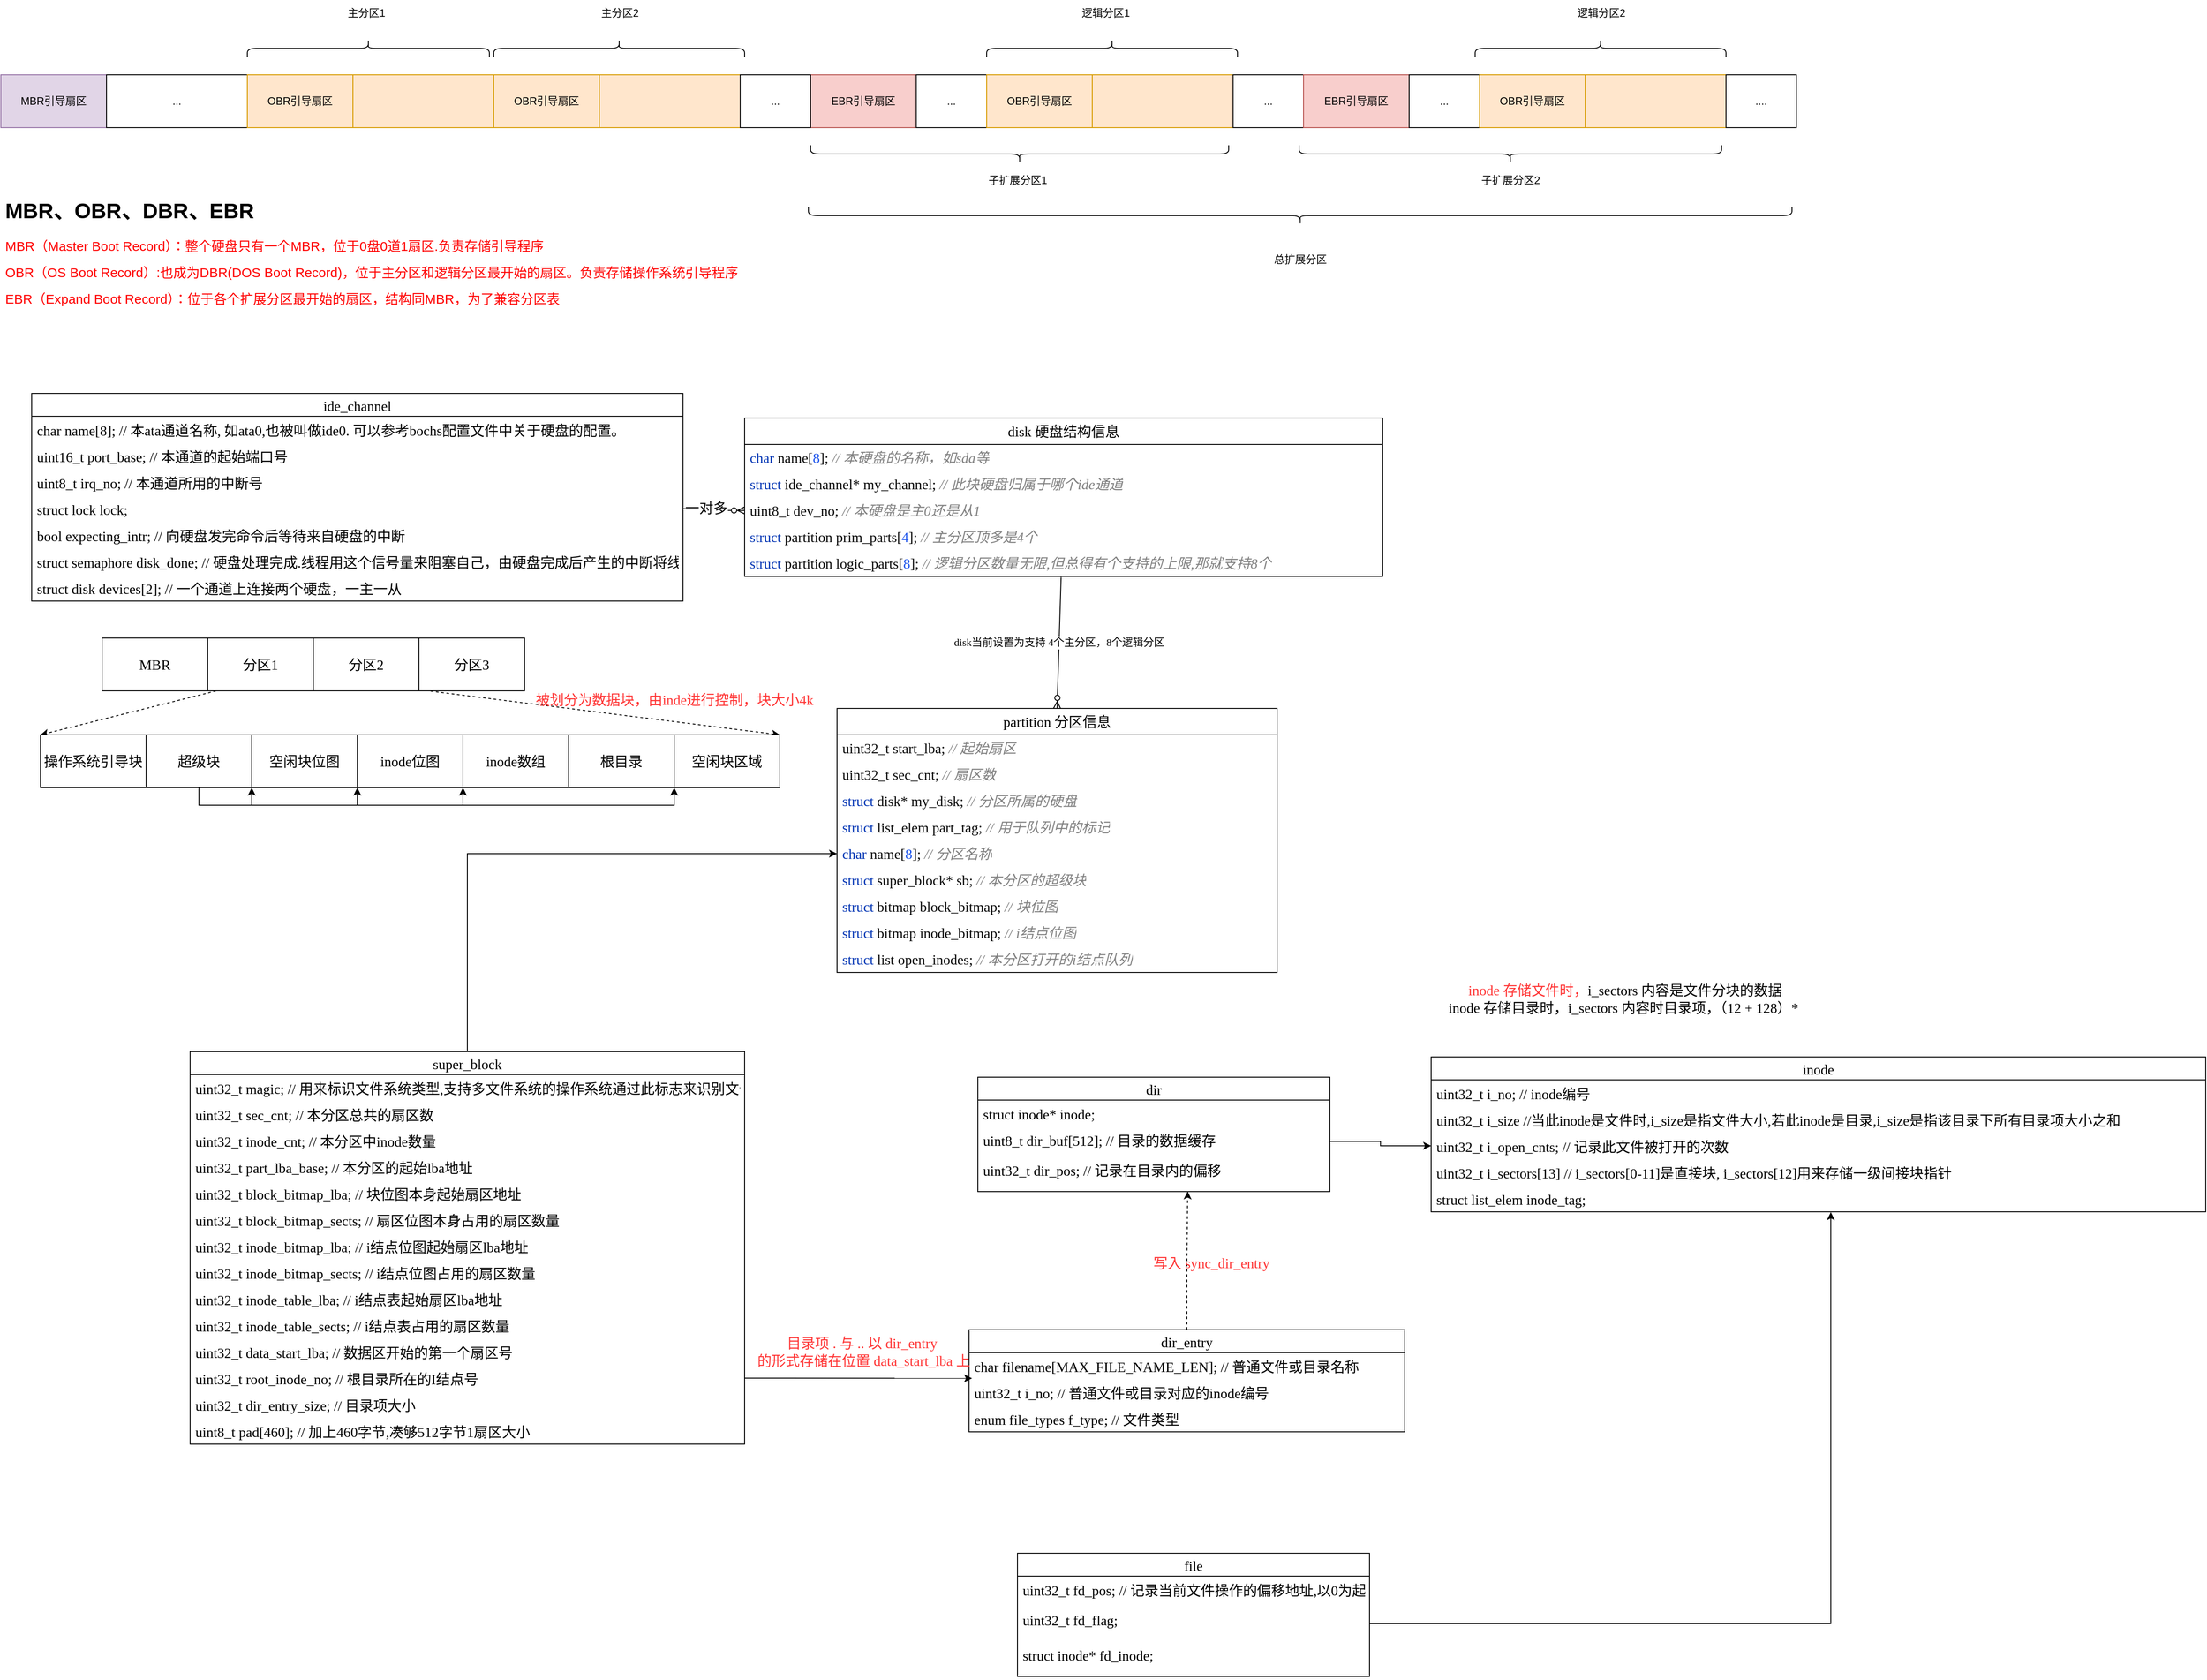 <mxfile version="20.5.3" type="embed"><diagram id="e2RzUfAxLEOmbp0WTTl0" name="Page-1"><mxGraphModel dx="1550" dy="867" grid="1" gridSize="10" guides="1" tooltips="1" connect="1" arrows="1" fold="1" page="1" pageScale="1" pageWidth="850" pageHeight="1100" math="0" shadow="0"><root><mxCell id="0"/><mxCell id="1" parent="0"/><mxCell id="3" value="MBR引导扇区" style="rounded=0;whiteSpace=wrap;html=1;fillColor=#e1d5e7;strokeColor=#9673a6;" parent="1" vertex="1"><mxGeometry x="5" y="280" width="120" height="60" as="geometry"/></mxCell><mxCell id="4" value="..." style="rounded=0;whiteSpace=wrap;html=1;" parent="1" vertex="1"><mxGeometry x="125" y="280" width="160" height="60" as="geometry"/></mxCell><mxCell id="5" value="OBR引导扇区" style="rounded=0;whiteSpace=wrap;html=1;fillColor=#ffe6cc;strokeColor=#d79b00;" parent="1" vertex="1"><mxGeometry x="285" y="280" width="120" height="60" as="geometry"/></mxCell><mxCell id="6" value="" style="rounded=0;whiteSpace=wrap;html=1;fillColor=#ffe6cc;strokeColor=#d79b00;" parent="1" vertex="1"><mxGeometry x="405" y="280" width="160" height="60" as="geometry"/></mxCell><mxCell id="7" value="OBR引导扇区" style="rounded=0;whiteSpace=wrap;html=1;fillColor=#ffe6cc;strokeColor=#d79b00;" parent="1" vertex="1"><mxGeometry x="565" y="280" width="120" height="60" as="geometry"/></mxCell><mxCell id="8" value="" style="rounded=0;whiteSpace=wrap;html=1;fillColor=#ffe6cc;strokeColor=#d79b00;" parent="1" vertex="1"><mxGeometry x="685" y="280" width="160" height="60" as="geometry"/></mxCell><mxCell id="10" value="EBR引导扇区" style="rounded=0;whiteSpace=wrap;html=1;fillColor=#f8cecc;strokeColor=#b85450;" parent="1" vertex="1"><mxGeometry x="925" y="280" width="120" height="60" as="geometry"/></mxCell><mxCell id="12" value="..." style="rounded=0;whiteSpace=wrap;html=1;" parent="1" vertex="1"><mxGeometry x="1045" y="280" width="80" height="60" as="geometry"/></mxCell><mxCell id="14" value="OBR引导扇区" style="rounded=0;whiteSpace=wrap;html=1;fillColor=#ffe6cc;strokeColor=#d79b00;" parent="1" vertex="1"><mxGeometry x="1125" y="280" width="120" height="60" as="geometry"/></mxCell><mxCell id="15" value="" style="rounded=0;whiteSpace=wrap;html=1;fillColor=#ffe6cc;strokeColor=#d79b00;" parent="1" vertex="1"><mxGeometry x="1245" y="280" width="160" height="60" as="geometry"/></mxCell><mxCell id="16" value="..." style="rounded=0;whiteSpace=wrap;html=1;" parent="1" vertex="1"><mxGeometry x="1405" y="280" width="80" height="60" as="geometry"/></mxCell><mxCell id="17" value="EBR引导扇区" style="rounded=0;whiteSpace=wrap;html=1;fillColor=#f8cecc;strokeColor=#b85450;" parent="1" vertex="1"><mxGeometry x="1485" y="280" width="120" height="60" as="geometry"/></mxCell><mxCell id="18" value="..." style="rounded=0;whiteSpace=wrap;html=1;" parent="1" vertex="1"><mxGeometry x="1605" y="280" width="80" height="60" as="geometry"/></mxCell><mxCell id="19" value="OBR引导扇区" style="rounded=0;whiteSpace=wrap;html=1;fillColor=#ffe6cc;strokeColor=#d79b00;" parent="1" vertex="1"><mxGeometry x="1685" y="280" width="120" height="60" as="geometry"/></mxCell><mxCell id="20" value="" style="rounded=0;whiteSpace=wrap;html=1;fillColor=#ffe6cc;strokeColor=#d79b00;" parent="1" vertex="1"><mxGeometry x="1805" y="280" width="160" height="60" as="geometry"/></mxCell><mxCell id="21" value="...." style="rounded=0;whiteSpace=wrap;html=1;" parent="1" vertex="1"><mxGeometry x="1965" y="280" width="80" height="60" as="geometry"/></mxCell><mxCell id="23" value="" style="shape=curlyBracket;whiteSpace=wrap;html=1;rounded=1;flipH=1;labelPosition=right;verticalLabelPosition=middle;align=left;verticalAlign=middle;direction=south;" parent="1" vertex="1"><mxGeometry x="285" y="240" width="275" height="20" as="geometry"/></mxCell><mxCell id="24" value="" style="shape=curlyBracket;whiteSpace=wrap;html=1;rounded=1;flipH=1;labelPosition=right;verticalLabelPosition=middle;align=left;verticalAlign=middle;direction=south;" parent="1" vertex="1"><mxGeometry x="565" y="240" width="285" height="20" as="geometry"/></mxCell><mxCell id="25" value="主分区1" style="text;html=1;align=center;verticalAlign=middle;resizable=0;points=[];autosize=1;strokeColor=none;fillColor=none;" parent="1" vertex="1"><mxGeometry x="385" y="195" width="70" height="30" as="geometry"/></mxCell><mxCell id="26" value="主分区2" style="text;html=1;align=center;verticalAlign=middle;resizable=0;points=[];autosize=1;strokeColor=none;fillColor=none;" parent="1" vertex="1"><mxGeometry x="672.5" y="195" width="70" height="30" as="geometry"/></mxCell><mxCell id="27" value="..." style="rounded=0;whiteSpace=wrap;html=1;" parent="1" vertex="1"><mxGeometry x="845" y="280" width="80" height="60" as="geometry"/></mxCell><mxCell id="28" value="" style="shape=curlyBracket;whiteSpace=wrap;html=1;rounded=1;labelPosition=left;verticalLabelPosition=middle;align=right;verticalAlign=middle;direction=north;" parent="1" vertex="1"><mxGeometry x="925" y="360" width="475" height="20" as="geometry"/></mxCell><mxCell id="29" value="" style="shape=curlyBracket;whiteSpace=wrap;html=1;rounded=1;labelPosition=left;verticalLabelPosition=middle;align=right;verticalAlign=middle;direction=north;" parent="1" vertex="1"><mxGeometry x="1480" y="360" width="480" height="20" as="geometry"/></mxCell><mxCell id="30" value="子扩展分区1" style="text;html=1;align=center;verticalAlign=middle;resizable=0;points=[];autosize=1;strokeColor=none;fillColor=none;" parent="1" vertex="1"><mxGeometry x="1115" y="385" width="90" height="30" as="geometry"/></mxCell><mxCell id="31" value="子扩展分区2" style="text;html=1;align=center;verticalAlign=middle;resizable=0;points=[];autosize=1;strokeColor=none;fillColor=none;" parent="1" vertex="1"><mxGeometry x="1675" y="385" width="90" height="30" as="geometry"/></mxCell><mxCell id="32" value="" style="shape=curlyBracket;whiteSpace=wrap;html=1;rounded=1;labelPosition=left;verticalLabelPosition=middle;align=right;verticalAlign=middle;direction=north;" parent="1" vertex="1"><mxGeometry x="922.5" y="430" width="1117.5" height="20" as="geometry"/></mxCell><mxCell id="33" value="总扩展分区" style="text;html=1;align=center;verticalAlign=middle;resizable=0;points=[];autosize=1;strokeColor=none;fillColor=none;" parent="1" vertex="1"><mxGeometry x="1441.25" y="475" width="80" height="30" as="geometry"/></mxCell><mxCell id="34" value="" style="shape=curlyBracket;whiteSpace=wrap;html=1;rounded=1;flipH=1;labelPosition=right;verticalLabelPosition=middle;align=left;verticalAlign=middle;direction=south;" parent="1" vertex="1"><mxGeometry x="1125" y="240" width="285" height="20" as="geometry"/></mxCell><mxCell id="35" value="" style="shape=curlyBracket;whiteSpace=wrap;html=1;rounded=1;flipH=1;labelPosition=right;verticalLabelPosition=middle;align=left;verticalAlign=middle;direction=south;" parent="1" vertex="1"><mxGeometry x="1680" y="240" width="285" height="20" as="geometry"/></mxCell><mxCell id="36" value="逻辑分区1" style="text;html=1;align=center;verticalAlign=middle;resizable=0;points=[];autosize=1;strokeColor=none;fillColor=none;" parent="1" vertex="1"><mxGeometry x="1220" y="195" width="80" height="30" as="geometry"/></mxCell><mxCell id="37" value="逻辑分区2" style="text;html=1;align=center;verticalAlign=middle;resizable=0;points=[];autosize=1;strokeColor=none;fillColor=none;" parent="1" vertex="1"><mxGeometry x="1782.5" y="195" width="80" height="30" as="geometry"/></mxCell><mxCell id="38" value="&lt;h1&gt;MBR、OBR、DBR、EBR&lt;/h1&gt;&lt;p&gt;&lt;span style=&quot;font-size: 15px;&quot;&gt;&lt;font color=&quot;#ff0000&quot;&gt;MBR（Master Boot Record）：整个硬盘只有一个MBR，位于0盘0道1扇区.负责存储引导程序&lt;/font&gt;&lt;/span&gt;&lt;/p&gt;&lt;p&gt;&lt;span style=&quot;font-size: 15px;&quot;&gt;&lt;font color=&quot;#ff0000&quot;&gt;OBR（OS Boot Record）:也成为DBR(DOS Boot Record)，位于主分区和逻辑分区最开始的扇区。负责存储操作系统引导程序&lt;/font&gt;&lt;/span&gt;&lt;/p&gt;&lt;p&gt;&lt;font color=&quot;#ff0000&quot;&gt;&lt;span style=&quot;font-size: 15px;&quot;&gt;EBR（Expand B&lt;/span&gt;&lt;span style=&quot;font-size: 15px; background-color: initial;&quot;&gt;oot Record）：位于各个扩展分区最开始的扇区，结构同MBR，为了兼容分区表&lt;/span&gt;&lt;/font&gt;&lt;/p&gt;" style="text;html=1;strokeColor=none;fillColor=none;spacing=5;spacingTop=-20;whiteSpace=wrap;overflow=hidden;rounded=0;" parent="1" vertex="1"><mxGeometry x="5" y="415" width="845" height="145" as="geometry"/></mxCell><mxCell id="55" value="partition 分区信息" style="swimlane;fontStyle=0;childLayout=stackLayout;horizontal=1;startSize=30;horizontalStack=0;resizeParent=1;resizeParentMax=0;resizeLast=0;collapsible=1;marginBottom=0;whiteSpace=wrap;html=1;rounded=0;fontSize=16;fontFamily=Comic Sans MS;" parent="1" vertex="1"><mxGeometry x="955" y="1000" width="500" height="300" as="geometry"/></mxCell><mxCell id="56" value="&lt;div style=&quot;background-color: rgb(255, 255, 255); color: rgb(8, 8, 8); font-size: 16px;&quot;&gt;uint32_t start_lba;     &lt;span style=&quot;color: rgb(128, 128, 128); font-style: italic; font-size: 16px;&quot;&gt;// &lt;/span&gt;&lt;span style=&quot;color: rgb(128, 128, 128); font-style: italic; font-size: 16px;&quot;&gt;起始扇区&lt;/span&gt;&lt;/div&gt;" style="text;strokeColor=none;fillColor=none;align=left;verticalAlign=middle;spacingLeft=4;spacingRight=4;overflow=hidden;points=[[0,0.5],[1,0.5]];portConstraint=eastwest;rotatable=0;whiteSpace=wrap;html=1;rounded=0;fontSize=16;fontFamily=Comic Sans MS;" parent="55" vertex="1"><mxGeometry y="30" width="500" height="30" as="geometry"/></mxCell><mxCell id="62" value="&lt;div style=&quot;background-color: rgb(255, 255, 255); color: rgb(8, 8, 8); font-size: 16px;&quot;&gt;uint32_t sec_cnt;       &lt;span style=&quot;color: rgb(128, 128, 128); font-style: italic; font-size: 16px;&quot;&gt;// &lt;/span&gt;&lt;span style=&quot;color: rgb(128, 128, 128); font-style: italic; font-size: 16px;&quot;&gt;扇区数&lt;/span&gt;&lt;/div&gt;" style="text;strokeColor=none;fillColor=none;align=left;verticalAlign=middle;spacingLeft=4;spacingRight=4;overflow=hidden;points=[[0,0.5],[1,0.5]];portConstraint=eastwest;rotatable=0;whiteSpace=wrap;html=1;rounded=0;fontSize=16;fontFamily=Comic Sans MS;" parent="55" vertex="1"><mxGeometry y="60" width="500" height="30" as="geometry"/></mxCell><mxCell id="61" value="&lt;div style=&quot;background-color: rgb(255, 255, 255); color: rgb(8, 8, 8); font-size: 16px;&quot;&gt;&lt;span style=&quot;color: rgb(0, 51, 179); font-size: 16px;&quot;&gt;struct &lt;/span&gt;disk* my_disk;    &lt;span style=&quot;color: rgb(128, 128, 128); font-style: italic; font-size: 16px;&quot;&gt;// &lt;/span&gt;&lt;span style=&quot;color: rgb(128, 128, 128); font-style: italic; font-size: 16px;&quot;&gt;分区所属的硬盘&lt;/span&gt;&lt;/div&gt;" style="text;strokeColor=none;fillColor=none;align=left;verticalAlign=middle;spacingLeft=4;spacingRight=4;overflow=hidden;points=[[0,0.5],[1,0.5]];portConstraint=eastwest;rotatable=0;whiteSpace=wrap;html=1;rounded=0;fontSize=16;fontFamily=Comic Sans MS;" parent="55" vertex="1"><mxGeometry y="90" width="500" height="30" as="geometry"/></mxCell><mxCell id="60" value="&lt;div style=&quot;background-color: rgb(255, 255, 255); color: rgb(8, 8, 8); font-size: 16px;&quot;&gt;&lt;span style=&quot;color: rgb(0, 51, 179); font-size: 16px;&quot;&gt;struct &lt;/span&gt;list_elem part_tag;   &lt;span style=&quot;color: rgb(128, 128, 128); font-style: italic; font-size: 16px;&quot;&gt;// &lt;/span&gt;&lt;span style=&quot;color: rgb(128, 128, 128); font-style: italic; font-size: 16px;&quot;&gt;用于队列中的标记&lt;/span&gt;&lt;/div&gt;" style="text;strokeColor=none;fillColor=none;align=left;verticalAlign=middle;spacingLeft=4;spacingRight=4;overflow=hidden;points=[[0,0.5],[1,0.5]];portConstraint=eastwest;rotatable=0;whiteSpace=wrap;html=1;rounded=0;fontSize=16;fontFamily=Comic Sans MS;" parent="55" vertex="1"><mxGeometry y="120" width="500" height="30" as="geometry"/></mxCell><mxCell id="59" value="&lt;div style=&quot;background-color: rgb(255, 255, 255); color: rgb(8, 8, 8); font-size: 16px;&quot;&gt;&lt;span style=&quot;color: rgb(0, 51, 179); font-size: 16px;&quot;&gt;char &lt;/span&gt;name[&lt;span style=&quot;color: rgb(23, 80, 235); font-size: 16px;&quot;&gt;8&lt;/span&gt;];       &lt;span style=&quot;color: rgb(128, 128, 128); font-style: italic; font-size: 16px;&quot;&gt;// &lt;/span&gt;&lt;span style=&quot;color: rgb(128, 128, 128); font-style: italic; font-size: 16px;&quot;&gt;分区名称&lt;/span&gt;&lt;/div&gt;" style="text;strokeColor=none;fillColor=none;align=left;verticalAlign=middle;spacingLeft=4;spacingRight=4;overflow=hidden;points=[[0,0.5],[1,0.5]];portConstraint=eastwest;rotatable=0;whiteSpace=wrap;html=1;rounded=0;fontSize=16;fontFamily=Comic Sans MS;" parent="55" vertex="1"><mxGeometry y="150" width="500" height="30" as="geometry"/></mxCell><mxCell id="64" value="&lt;div style=&quot;background-color: rgb(255, 255, 255); color: rgb(8, 8, 8); font-size: 16px;&quot;&gt;&lt;span style=&quot;color: rgb(0, 51, 179); font-size: 16px;&quot;&gt;struct &lt;/span&gt;super_block* sb;  &lt;span style=&quot;color: rgb(128, 128, 128); font-style: italic; font-size: 16px;&quot;&gt;// &lt;/span&gt;&lt;span style=&quot;color: rgb(128, 128, 128); font-style: italic; font-size: 16px;&quot;&gt;本分区的超级块&lt;/span&gt;&lt;/div&gt;" style="text;strokeColor=none;fillColor=none;align=left;verticalAlign=middle;spacingLeft=4;spacingRight=4;overflow=hidden;points=[[0,0.5],[1,0.5]];portConstraint=eastwest;rotatable=0;whiteSpace=wrap;html=1;rounded=0;fontSize=16;fontFamily=Comic Sans MS;" parent="55" vertex="1"><mxGeometry y="180" width="500" height="30" as="geometry"/></mxCell><mxCell id="63" value="&lt;div style=&quot;background-color: rgb(255, 255, 255); color: rgb(8, 8, 8); font-size: 16px;&quot;&gt;&lt;span style=&quot;color: rgb(0, 51, 179); font-size: 16px;&quot;&gt;struct &lt;/span&gt;bitmap block_bitmap;  &lt;span style=&quot;color: rgb(128, 128, 128); font-style: italic; font-size: 16px;&quot;&gt;// &lt;/span&gt;&lt;span style=&quot;color: rgb(128, 128, 128); font-style: italic; font-size: 16px;&quot;&gt;块位图&lt;/span&gt;&lt;/div&gt;" style="text;strokeColor=none;fillColor=none;align=left;verticalAlign=middle;spacingLeft=4;spacingRight=4;overflow=hidden;points=[[0,0.5],[1,0.5]];portConstraint=eastwest;rotatable=0;whiteSpace=wrap;html=1;rounded=0;fontSize=16;fontFamily=Comic Sans MS;" parent="55" vertex="1"><mxGeometry y="210" width="500" height="30" as="geometry"/></mxCell><mxCell id="67" value="&lt;div style=&quot;background-color: rgb(255, 255, 255); color: rgb(8, 8, 8); font-size: 16px;&quot;&gt;&lt;span style=&quot;color: rgb(0, 51, 179); font-size: 16px;&quot;&gt;struct &lt;/span&gt;bitmap inode_bitmap;  &lt;span style=&quot;color: rgb(128, 128, 128); font-style: italic; font-size: 16px;&quot;&gt;// i&lt;/span&gt;&lt;span style=&quot;color: rgb(128, 128, 128); font-style: italic; font-size: 16px;&quot;&gt;结点位图&lt;/span&gt;&lt;/div&gt;" style="text;strokeColor=none;fillColor=none;align=left;verticalAlign=middle;spacingLeft=4;spacingRight=4;overflow=hidden;points=[[0,0.5],[1,0.5]];portConstraint=eastwest;rotatable=0;whiteSpace=wrap;html=1;rounded=0;fontSize=16;fontFamily=Comic Sans MS;" parent="55" vertex="1"><mxGeometry y="240" width="500" height="30" as="geometry"/></mxCell><mxCell id="66" value="&lt;div style=&quot;background-color: rgb(255, 255, 255); color: rgb(8, 8, 8); font-size: 16px;&quot;&gt;&lt;span style=&quot;color: rgb(0, 51, 179); font-size: 16px;&quot;&gt;struct &lt;/span&gt;list open_inodes;     &lt;span style=&quot;color: rgb(128, 128, 128); font-style: italic; font-size: 16px;&quot;&gt;// &lt;/span&gt;&lt;span style=&quot;color: rgb(128, 128, 128); font-style: italic; font-size: 16px;&quot;&gt;本分区打开的&lt;/span&gt;&lt;span style=&quot;color: rgb(128, 128, 128); font-style: italic; font-size: 16px;&quot;&gt;i&lt;/span&gt;&lt;span style=&quot;color: rgb(128, 128, 128); font-style: italic; font-size: 16px;&quot;&gt;结点队列&lt;/span&gt;&lt;/div&gt;" style="text;strokeColor=none;fillColor=none;align=left;verticalAlign=middle;spacingLeft=4;spacingRight=4;overflow=hidden;points=[[0,0.5],[1,0.5]];portConstraint=eastwest;rotatable=0;whiteSpace=wrap;html=1;rounded=0;fontSize=16;fontFamily=Comic Sans MS;" parent="55" vertex="1"><mxGeometry y="270" width="500" height="30" as="geometry"/></mxCell><mxCell id="70" value="disk 硬盘结构信息" style="swimlane;fontStyle=0;childLayout=stackLayout;horizontal=1;startSize=30;horizontalStack=0;resizeParent=1;resizeParentMax=0;resizeLast=0;collapsible=1;marginBottom=0;whiteSpace=wrap;html=1;rounded=0;fontSize=16;fontFamily=Comic Sans MS;" parent="1" vertex="1"><mxGeometry x="850" y="670" width="725" height="180" as="geometry"/></mxCell><mxCell id="71" value="&lt;div style=&quot;background-color: rgb(255, 255, 255); color: rgb(8, 8, 8); font-size: 16px;&quot;&gt;&lt;div style=&quot;font-size: 16px;&quot;&gt;&lt;span style=&quot;color: rgb(0, 51, 179); font-size: 16px;&quot;&gt;char &lt;/span&gt;name[&lt;span style=&quot;color: rgb(23, 80, 235); font-size: 16px;&quot;&gt;8&lt;/span&gt;];            &lt;span style=&quot;color: rgb(128, 128, 128); font-style: italic; font-size: 16px;&quot;&gt;// &lt;/span&gt;&lt;span style=&quot;color: rgb(128, 128, 128); font-style: italic; font-size: 16px;&quot;&gt;本硬盘的名称，如&lt;/span&gt;&lt;span style=&quot;color: rgb(128, 128, 128); font-style: italic; font-size: 16px;&quot;&gt;sda&lt;/span&gt;&lt;span style=&quot;color: rgb(128, 128, 128); font-style: italic; font-size: 16px;&quot;&gt;等&lt;/span&gt;&lt;/div&gt;&lt;/div&gt;" style="text;strokeColor=none;fillColor=none;align=left;verticalAlign=middle;spacingLeft=4;spacingRight=4;overflow=hidden;points=[[0,0.5],[1,0.5]];portConstraint=eastwest;rotatable=0;whiteSpace=wrap;html=1;rounded=0;fontSize=16;fontFamily=Comic Sans MS;" parent="70" vertex="1"><mxGeometry y="30" width="725" height="30" as="geometry"/></mxCell><mxCell id="72" value="&lt;div style=&quot;background-color: rgb(255, 255, 255); color: rgb(8, 8, 8); font-size: 16px;&quot;&gt;&lt;div style=&quot;font-size: 16px;&quot;&gt;&lt;span style=&quot;color: rgb(0, 51, 179); font-size: 16px;&quot;&gt;struct &lt;/span&gt;ide_channel* my_channel;    &lt;span style=&quot;color: rgb(128, 128, 128); font-style: italic; font-size: 16px;&quot;&gt;// &lt;/span&gt;&lt;span style=&quot;color: rgb(128, 128, 128); font-style: italic; font-size: 16px;&quot;&gt;此块硬盘归属于哪个&lt;/span&gt;&lt;span style=&quot;color: rgb(128, 128, 128); font-style: italic; font-size: 16px;&quot;&gt;ide&lt;/span&gt;&lt;span style=&quot;color: rgb(128, 128, 128); font-style: italic; font-size: 16px;&quot;&gt;通道&lt;/span&gt;&lt;/div&gt;&lt;/div&gt;" style="text;strokeColor=none;fillColor=none;align=left;verticalAlign=middle;spacingLeft=4;spacingRight=4;overflow=hidden;points=[[0,0.5],[1,0.5]];portConstraint=eastwest;rotatable=0;whiteSpace=wrap;html=1;rounded=0;fontSize=16;fontFamily=Comic Sans MS;" parent="70" vertex="1"><mxGeometry y="60" width="725" height="30" as="geometry"/></mxCell><mxCell id="73" value="&lt;div style=&quot;background-color: rgb(255, 255, 255); color: rgb(8, 8, 8); font-size: 16px;&quot;&gt;&lt;div style=&quot;font-size: 16px;&quot;&gt;uint8_t dev_no;          &lt;span style=&quot;color: rgb(128, 128, 128); font-style: italic; font-size: 16px;&quot;&gt;// &lt;/span&gt;&lt;span style=&quot;color: rgb(128, 128, 128); font-style: italic; font-size: 16px;&quot;&gt;本硬盘是主&lt;/span&gt;&lt;span style=&quot;color: rgb(128, 128, 128); font-style: italic; font-size: 16px;&quot;&gt;0&lt;/span&gt;&lt;span style=&quot;color: rgb(128, 128, 128); font-style: italic; font-size: 16px;&quot;&gt;还是从&lt;/span&gt;&lt;span style=&quot;color: rgb(128, 128, 128); font-style: italic; font-size: 16px;&quot;&gt;1&lt;/span&gt;&lt;/div&gt;&lt;/div&gt;" style="text;strokeColor=none;fillColor=none;align=left;verticalAlign=middle;spacingLeft=4;spacingRight=4;overflow=hidden;points=[[0,0.5],[1,0.5]];portConstraint=eastwest;rotatable=0;whiteSpace=wrap;html=1;rounded=0;fontSize=16;fontFamily=Comic Sans MS;" parent="70" vertex="1"><mxGeometry y="90" width="725" height="30" as="geometry"/></mxCell><mxCell id="74" value="&lt;div style=&quot;background-color: rgb(255, 255, 255); color: rgb(8, 8, 8); font-size: 16px;&quot;&gt;&lt;div style=&quot;font-size: 16px;&quot;&gt;&lt;span style=&quot;color: rgb(0, 51, 179); font-size: 16px;&quot;&gt;struct &lt;/span&gt;partition prim_parts[&lt;span style=&quot;color: rgb(23, 80, 235); font-size: 16px;&quot;&gt;4&lt;/span&gt;];    &lt;span style=&quot;color: rgb(128, 128, 128); font-style: italic; font-size: 16px;&quot;&gt;// &lt;/span&gt;&lt;span style=&quot;color: rgb(128, 128, 128); font-style: italic; font-size: 16px;&quot;&gt;主分区顶多是&lt;/span&gt;&lt;span style=&quot;color: rgb(128, 128, 128); font-style: italic; font-size: 16px;&quot;&gt;4&lt;/span&gt;&lt;span style=&quot;color: rgb(128, 128, 128); font-style: italic; font-size: 16px;&quot;&gt;个&lt;/span&gt;&lt;/div&gt;&lt;/div&gt;" style="text;strokeColor=none;fillColor=none;align=left;verticalAlign=middle;spacingLeft=4;spacingRight=4;overflow=hidden;points=[[0,0.5],[1,0.5]];portConstraint=eastwest;rotatable=0;whiteSpace=wrap;html=1;rounded=0;fontSize=16;fontFamily=Comic Sans MS;" parent="70" vertex="1"><mxGeometry y="120" width="725" height="30" as="geometry"/></mxCell><mxCell id="75" value="&lt;div style=&quot;background-color: rgb(255, 255, 255); color: rgb(8, 8, 8); font-size: 16px;&quot;&gt;&lt;div style=&quot;font-size: 16px;&quot;&gt;&lt;span style=&quot;color: rgb(0, 51, 179); font-size: 16px;&quot;&gt;struct &lt;/span&gt;partition logic_parts[&lt;span style=&quot;color: rgb(23, 80, 235); font-size: 16px;&quot;&gt;8&lt;/span&gt;];       &lt;span style=&quot;color: rgb(128, 128, 128); font-style: italic; font-size: 16px;&quot;&gt;// &lt;/span&gt;&lt;span style=&quot;color: rgb(128, 128, 128); font-style: italic; font-size: 16px;&quot;&gt;逻辑分区数量无限&lt;/span&gt;&lt;span style=&quot;color: rgb(128, 128, 128); font-style: italic; font-size: 16px;&quot;&gt;,&lt;/span&gt;&lt;span style=&quot;color: rgb(128, 128, 128); font-style: italic; font-size: 16px;&quot;&gt;但总得有个支持的上限&lt;/span&gt;&lt;span style=&quot;color: rgb(128, 128, 128); font-style: italic; font-size: 16px;&quot;&gt;,&lt;/span&gt;&lt;span style=&quot;color: rgb(128, 128, 128); font-style: italic; font-size: 16px;&quot;&gt;那就支持&lt;/span&gt;&lt;span style=&quot;color: rgb(128, 128, 128); font-style: italic; font-size: 16px;&quot;&gt;8&lt;/span&gt;&lt;span style=&quot;color: rgb(128, 128, 128); font-style: italic; font-size: 16px;&quot;&gt;个&lt;/span&gt;&lt;/div&gt;&lt;/div&gt;" style="text;strokeColor=none;fillColor=none;align=left;verticalAlign=middle;spacingLeft=4;spacingRight=4;overflow=hidden;points=[[0,0.5],[1,0.5]];portConstraint=eastwest;rotatable=0;whiteSpace=wrap;html=1;rounded=0;fontSize=16;fontFamily=Comic Sans MS;" parent="70" vertex="1"><mxGeometry y="150" width="725" height="30" as="geometry"/></mxCell><mxCell id="81" value="disk当前设置为支持 4个主分区，8个逻辑分区" style="fontSize=12;html=1;endArrow=ERzeroToMany;endFill=1;rounded=0;entryX=0.5;entryY=0;entryDx=0;entryDy=0;exitX=0.496;exitY=1.027;exitDx=0;exitDy=0;exitPerimeter=0;fontFamily=Comic Sans MS;" parent="1" source="75" target="55" edge="1"><mxGeometry width="100" height="100" relative="1" as="geometry"><mxPoint x="1210" y="860" as="sourcePoint"/><mxPoint x="800" y="890" as="targetPoint"/></mxGeometry></mxCell><mxCell id="82" value="ide_channel" style="swimlane;fontStyle=0;childLayout=stackLayout;horizontal=1;startSize=26;horizontalStack=0;resizeParent=1;resizeParentMax=0;resizeLast=0;collapsible=1;marginBottom=0;align=center;fontSize=16;rounded=0;fontFamily=Comic Sans MS;" parent="1" vertex="1"><mxGeometry x="40" y="642" width="740" height="236" as="geometry"/></mxCell><mxCell id="84" value="char name[8];       // 本ata通道名称, 如ata0,也被叫做ide0. 可以参考bochs配置文件中关于硬盘的配置。" style="text;strokeColor=none;fillColor=none;spacingLeft=4;spacingRight=4;overflow=hidden;rotatable=0;points=[[0,0.5],[1,0.5]];portConstraint=eastwest;fontSize=16;rounded=0;fontFamily=Comic Sans MS;" parent="82" vertex="1"><mxGeometry y="26" width="740" height="30" as="geometry"/></mxCell><mxCell id="85" value="uint16_t port_base;     // 本通道的起始端口号" style="text;strokeColor=none;fillColor=none;spacingLeft=4;spacingRight=4;overflow=hidden;rotatable=0;points=[[0,0.5],[1,0.5]];portConstraint=eastwest;fontSize=16;rounded=0;fontFamily=Comic Sans MS;" parent="82" vertex="1"><mxGeometry y="56" width="740" height="30" as="geometry"/></mxCell><mxCell id="90" value="uint8_t irq_no;     // 本通道所用的中断号" style="text;strokeColor=none;fillColor=none;spacingLeft=4;spacingRight=4;overflow=hidden;rotatable=0;points=[[0,0.5],[1,0.5]];portConstraint=eastwest;fontSize=16;rounded=0;fontFamily=Comic Sans MS;" parent="82" vertex="1"><mxGeometry y="86" width="740" height="30" as="geometry"/></mxCell><mxCell id="89" value="struct lock lock;" style="text;strokeColor=none;fillColor=none;spacingLeft=4;spacingRight=4;overflow=hidden;rotatable=0;points=[[0,0.5],[1,0.5]];portConstraint=eastwest;fontSize=16;rounded=0;fontFamily=Comic Sans MS;" parent="82" vertex="1"><mxGeometry y="116" width="740" height="30" as="geometry"/></mxCell><mxCell id="88" value="bool expecting_intr;        // 向硬盘发完命令后等待来自硬盘的中断" style="text;strokeColor=none;fillColor=none;spacingLeft=4;spacingRight=4;overflow=hidden;rotatable=0;points=[[0,0.5],[1,0.5]];portConstraint=eastwest;fontSize=16;rounded=0;fontFamily=Comic Sans MS;" parent="82" vertex="1"><mxGeometry y="146" width="740" height="30" as="geometry"/></mxCell><mxCell id="87" value="struct semaphore disk_done;  // 硬盘处理完成.线程用这个信号量来阻塞自己，由硬盘完成后产生的中断将线程唤醒" style="text;strokeColor=none;fillColor=none;spacingLeft=4;spacingRight=4;overflow=hidden;rotatable=0;points=[[0,0.5],[1,0.5]];portConstraint=eastwest;fontSize=16;rounded=0;fontFamily=Comic Sans MS;" parent="82" vertex="1"><mxGeometry y="176" width="740" height="30" as="geometry"/></mxCell><mxCell id="86" value="struct disk devices[2];  // 一个通道上连接两个硬盘，一主一从" style="text;strokeColor=none;fillColor=none;spacingLeft=4;spacingRight=4;overflow=hidden;rotatable=0;points=[[0,0.5],[1,0.5]];portConstraint=eastwest;fontSize=16;rounded=0;fontFamily=Comic Sans MS;" parent="82" vertex="1"><mxGeometry y="206" width="740" height="30" as="geometry"/></mxCell><mxCell id="93" value="" style="edgeStyle=entityRelationEdgeStyle;fontSize=12;html=1;endArrow=ERzeroToMany;endFill=1;rounded=0;fontFamily=Comic Sans MS;entryX=0;entryY=0.5;entryDx=0;entryDy=0;exitX=1;exitY=0.5;exitDx=0;exitDy=0;" parent="1" source="89" target="73" edge="1"><mxGeometry width="100" height="100" relative="1" as="geometry"><mxPoint x="700" y="1080" as="sourcePoint"/><mxPoint x="800" y="980" as="targetPoint"/></mxGeometry></mxCell><mxCell id="94" value="一对多" style="edgeLabel;html=1;align=center;verticalAlign=middle;resizable=0;points=[];fontSize=16;fontFamily=Comic Sans MS;" parent="93" vertex="1" connectable="0"><mxGeometry x="-0.256" y="1" relative="1" as="geometry"><mxPoint as="offset"/></mxGeometry></mxCell><mxCell id="95" value="inode" style="swimlane;fontStyle=0;childLayout=stackLayout;horizontal=1;startSize=26;horizontalStack=0;resizeParent=1;resizeParentMax=0;resizeLast=0;collapsible=1;marginBottom=0;align=center;fontSize=16;rounded=0;fontFamily=Comic Sans MS;" parent="1" vertex="1"><mxGeometry x="1630" y="1396" width="880" height="176" as="geometry"/></mxCell><mxCell id="96" value="uint32_t i_no;    // inode编号" style="text;strokeColor=none;fillColor=none;spacingLeft=4;spacingRight=4;overflow=hidden;rotatable=0;points=[[0,0.5],[1,0.5]];portConstraint=eastwest;fontSize=16;rounded=0;fontFamily=Comic Sans MS;" parent="95" vertex="1"><mxGeometry y="26" width="880" height="30" as="geometry"/></mxCell><mxCell id="97" value="uint32_t i_size //当此inode是文件时,i_size是指文件大小,若此inode是目录,i_size是指该目录下所有目录项大小之和" style="text;strokeColor=none;fillColor=none;spacingLeft=4;spacingRight=4;overflow=hidden;rotatable=0;points=[[0,0.5],[1,0.5]];portConstraint=eastwest;fontSize=16;rounded=0;fontFamily=Comic Sans MS;" parent="95" vertex="1"><mxGeometry y="56" width="880" height="30" as="geometry"/></mxCell><mxCell id="98" value="uint32_t i_open_cnts;   // 记录此文件被打开的次数" style="text;strokeColor=none;fillColor=none;spacingLeft=4;spacingRight=4;overflow=hidden;rotatable=0;points=[[0,0.5],[1,0.5]];portConstraint=eastwest;fontSize=16;rounded=0;fontFamily=Comic Sans MS;" parent="95" vertex="1"><mxGeometry y="86" width="880" height="30" as="geometry"/></mxCell><mxCell id="100" value="uint32_t i_sectors[13] // i_sectors[0-11]是直接块, i_sectors[12]用来存储一级间接块指针" style="text;strokeColor=none;fillColor=none;spacingLeft=4;spacingRight=4;overflow=hidden;rotatable=0;points=[[0,0.5],[1,0.5]];portConstraint=eastwest;fontSize=16;rounded=0;fontFamily=Comic Sans MS;" parent="95" vertex="1"><mxGeometry y="116" width="880" height="30" as="geometry"/></mxCell><mxCell id="99" value="struct list_elem inode_tag;" style="text;strokeColor=none;fillColor=none;spacingLeft=4;spacingRight=4;overflow=hidden;rotatable=0;points=[[0,0.5],[1,0.5]];portConstraint=eastwest;fontSize=16;rounded=0;fontFamily=Comic Sans MS;" parent="95" vertex="1"><mxGeometry y="146" width="880" height="30" as="geometry"/></mxCell><mxCell id="125" style="edgeStyle=orthogonalEdgeStyle;rounded=0;orthogonalLoop=1;jettySize=auto;html=1;exitX=0.5;exitY=0;exitDx=0;exitDy=0;entryX=0;entryY=0.5;entryDx=0;entryDy=0;fontFamily=Comic Sans MS;fontSize=16;" parent="1" source="101" target="59" edge="1"><mxGeometry relative="1" as="geometry"/></mxCell><mxCell id="101" value="super_block" style="swimlane;fontStyle=0;childLayout=stackLayout;horizontal=1;startSize=26;horizontalStack=0;resizeParent=1;resizeParentMax=0;resizeLast=0;collapsible=1;marginBottom=0;align=center;fontSize=16;rounded=0;fontFamily=Comic Sans MS;" parent="1" vertex="1"><mxGeometry x="220" y="1390" width="630" height="446" as="geometry"/></mxCell><mxCell id="102" value="uint32_t magic;        // 用来标识文件系统类型,支持多文件系统的操作系统通过此标志来识别文件系统类型" style="text;strokeColor=none;fillColor=none;spacingLeft=4;spacingRight=4;overflow=hidden;rotatable=0;points=[[0,0.5],[1,0.5]];portConstraint=eastwest;fontSize=16;rounded=0;fontFamily=Comic Sans MS;" parent="101" vertex="1"><mxGeometry y="26" width="630" height="30" as="geometry"/></mxCell><mxCell id="103" value="uint32_t sec_cnt;          // 本分区总共的扇区数" style="text;strokeColor=none;fillColor=none;spacingLeft=4;spacingRight=4;overflow=hidden;rotatable=0;points=[[0,0.5],[1,0.5]];portConstraint=eastwest;fontSize=16;rounded=0;fontFamily=Comic Sans MS;" parent="101" vertex="1"><mxGeometry y="56" width="630" height="30" as="geometry"/></mxCell><mxCell id="113" value="uint32_t inode_cnt;        // 本分区中inode数量" style="text;strokeColor=none;fillColor=none;spacingLeft=4;spacingRight=4;overflow=hidden;rotatable=0;points=[[0,0.5],[1,0.5]];portConstraint=eastwest;fontSize=16;rounded=0;fontFamily=Comic Sans MS;" parent="101" vertex="1"><mxGeometry y="86" width="630" height="30" as="geometry"/></mxCell><mxCell id="112" value="uint32_t part_lba_base;     // 本分区的起始lba地址" style="text;strokeColor=none;fillColor=none;spacingLeft=4;spacingRight=4;overflow=hidden;rotatable=0;points=[[0,0.5],[1,0.5]];portConstraint=eastwest;fontSize=16;rounded=0;fontFamily=Comic Sans MS;" parent="101" vertex="1"><mxGeometry y="116" width="630" height="30" as="geometry"/></mxCell><mxCell id="111" value="uint32_t block_bitmap_lba;      // 块位图本身起始扇区地址" style="text;strokeColor=none;fillColor=none;spacingLeft=4;spacingRight=4;overflow=hidden;rotatable=0;points=[[0,0.5],[1,0.5]];portConstraint=eastwest;fontSize=16;rounded=0;fontFamily=Comic Sans MS;" parent="101" vertex="1"><mxGeometry y="146" width="630" height="30" as="geometry"/></mxCell><mxCell id="110" value="uint32_t block_bitmap_sects;     // 扇区位图本身占用的扇区数量" style="text;strokeColor=none;fillColor=none;spacingLeft=4;spacingRight=4;overflow=hidden;rotatable=0;points=[[0,0.5],[1,0.5]];portConstraint=eastwest;fontSize=16;rounded=0;fontFamily=Comic Sans MS;" parent="101" vertex="1"><mxGeometry y="176" width="630" height="30" as="geometry"/></mxCell><mxCell id="109" value="uint32_t inode_bitmap_lba;      // i结点位图起始扇区lba地址" style="text;strokeColor=none;fillColor=none;spacingLeft=4;spacingRight=4;overflow=hidden;rotatable=0;points=[[0,0.5],[1,0.5]];portConstraint=eastwest;fontSize=16;rounded=0;fontFamily=Comic Sans MS;" parent="101" vertex="1"><mxGeometry y="206" width="630" height="30" as="geometry"/></mxCell><mxCell id="108" value="uint32_t inode_bitmap_sects;        // i结点位图占用的扇区数量" style="text;strokeColor=none;fillColor=none;spacingLeft=4;spacingRight=4;overflow=hidden;rotatable=0;points=[[0,0.5],[1,0.5]];portConstraint=eastwest;fontSize=16;rounded=0;fontFamily=Comic Sans MS;" parent="101" vertex="1"><mxGeometry y="236" width="630" height="30" as="geometry"/></mxCell><mxCell id="107" value="uint32_t inode_table_lba;       // i结点表起始扇区lba地址" style="text;strokeColor=none;fillColor=none;spacingLeft=4;spacingRight=4;overflow=hidden;rotatable=0;points=[[0,0.5],[1,0.5]];portConstraint=eastwest;fontSize=16;rounded=0;fontFamily=Comic Sans MS;" parent="101" vertex="1"><mxGeometry y="266" width="630" height="30" as="geometry"/></mxCell><mxCell id="106" value="uint32_t inode_table_sects;     // i结点表占用的扇区数量" style="text;strokeColor=none;fillColor=none;spacingLeft=4;spacingRight=4;overflow=hidden;rotatable=0;points=[[0,0.5],[1,0.5]];portConstraint=eastwest;fontSize=16;rounded=0;fontFamily=Comic Sans MS;" parent="101" vertex="1"><mxGeometry y="296" width="630" height="30" as="geometry"/></mxCell><mxCell id="105" value="uint32_t data_start_lba;        // 数据区开始的第一个扇区号" style="text;strokeColor=none;fillColor=none;spacingLeft=4;spacingRight=4;overflow=hidden;rotatable=0;points=[[0,0.5],[1,0.5]];portConstraint=eastwest;fontSize=16;rounded=0;fontFamily=Comic Sans MS;" parent="101" vertex="1"><mxGeometry y="326" width="630" height="30" as="geometry"/></mxCell><mxCell id="116" value="uint32_t root_inode_no;     // 根目录所在的I结点号" style="text;strokeColor=none;fillColor=none;spacingLeft=4;spacingRight=4;overflow=hidden;rotatable=0;points=[[0,0.5],[1,0.5]];portConstraint=eastwest;fontSize=16;rounded=0;fontFamily=Comic Sans MS;" parent="101" vertex="1"><mxGeometry y="356" width="630" height="30" as="geometry"/></mxCell><mxCell id="115" value="uint32_t dir_entry_size;        // 目录项大小" style="text;strokeColor=none;fillColor=none;spacingLeft=4;spacingRight=4;overflow=hidden;rotatable=0;points=[[0,0.5],[1,0.5]];portConstraint=eastwest;fontSize=16;rounded=0;fontFamily=Comic Sans MS;" parent="101" vertex="1"><mxGeometry y="386" width="630" height="30" as="geometry"/></mxCell><mxCell id="114" value="uint8_t  pad[460];         // 加上460字节,凑够512字节1扇区大小" style="text;strokeColor=none;fillColor=none;spacingLeft=4;spacingRight=4;overflow=hidden;rotatable=0;points=[[0,0.5],[1,0.5]];portConstraint=eastwest;fontSize=16;rounded=0;fontFamily=Comic Sans MS;" parent="101" vertex="1"><mxGeometry y="416" width="630" height="30" as="geometry"/></mxCell><mxCell id="117" value="dir" style="swimlane;fontStyle=0;childLayout=stackLayout;horizontal=1;startSize=26;horizontalStack=0;resizeParent=1;resizeParentMax=0;resizeLast=0;collapsible=1;marginBottom=0;align=center;fontSize=16;rounded=0;fontFamily=Comic Sans MS;" parent="1" vertex="1"><mxGeometry x="1115" y="1419" width="400" height="130" as="geometry"/></mxCell><mxCell id="118" value="struct inode* inode;   " style="text;strokeColor=none;fillColor=none;spacingLeft=4;spacingRight=4;overflow=hidden;rotatable=0;points=[[0,0.5],[1,0.5]];portConstraint=eastwest;fontSize=16;rounded=0;fontFamily=Comic Sans MS;" parent="117" vertex="1"><mxGeometry y="26" width="400" height="30" as="geometry"/></mxCell><mxCell id="120" value="uint8_t dir_buf[512];  // 目录的数据缓存" style="text;strokeColor=none;fillColor=none;spacingLeft=4;spacingRight=4;overflow=hidden;rotatable=0;points=[[0,0.5],[1,0.5]];portConstraint=eastwest;fontSize=16;rounded=0;fontFamily=Comic Sans MS;" parent="117" vertex="1"><mxGeometry y="56" width="400" height="34" as="geometry"/></mxCell><mxCell id="119" value="uint32_t dir_pos;     // 记录在目录内的偏移" style="text;strokeColor=none;fillColor=none;spacingLeft=4;spacingRight=4;overflow=hidden;rotatable=0;points=[[0,0.5],[1,0.5]];portConstraint=eastwest;fontSize=16;rounded=0;fontFamily=Comic Sans MS;" parent="117" vertex="1"><mxGeometry y="90" width="400" height="40" as="geometry"/></mxCell><mxCell id="149" style="edgeStyle=orthogonalEdgeStyle;rounded=0;orthogonalLoop=1;jettySize=auto;html=1;exitX=0.5;exitY=0;exitDx=0;exitDy=0;entryX=0.596;entryY=0.995;entryDx=0;entryDy=0;entryPerimeter=0;fontFamily=Comic Sans MS;fontSize=16;fontColor=#FF3333;dashed=1;" parent="1" source="121" target="119" edge="1"><mxGeometry relative="1" as="geometry"/></mxCell><mxCell id="121" value="dir_entry" style="swimlane;fontStyle=0;childLayout=stackLayout;horizontal=1;startSize=26;horizontalStack=0;resizeParent=1;resizeParentMax=0;resizeLast=0;collapsible=1;marginBottom=0;align=center;fontSize=16;rounded=0;fontFamily=Comic Sans MS;" parent="1" vertex="1"><mxGeometry x="1105" y="1706" width="495" height="116" as="geometry"/></mxCell><mxCell id="122" value="char filename[MAX_FILE_NAME_LEN];  // 普通文件或目录名称" style="text;strokeColor=none;fillColor=none;spacingLeft=4;spacingRight=4;overflow=hidden;rotatable=0;points=[[0,0.5],[1,0.5]];portConstraint=eastwest;fontSize=16;rounded=0;fontFamily=Comic Sans MS;" parent="121" vertex="1"><mxGeometry y="26" width="495" height="30" as="geometry"/></mxCell><mxCell id="123" value="uint32_t i_no;           // 普通文件或目录对应的inode编号" style="text;strokeColor=none;fillColor=none;spacingLeft=4;spacingRight=4;overflow=hidden;rotatable=0;points=[[0,0.5],[1,0.5]];portConstraint=eastwest;fontSize=16;rounded=0;fontFamily=Comic Sans MS;" parent="121" vertex="1"><mxGeometry y="56" width="495" height="30" as="geometry"/></mxCell><mxCell id="124" value="enum file_types f_type;       // 文件类型" style="text;strokeColor=none;fillColor=none;spacingLeft=4;spacingRight=4;overflow=hidden;rotatable=0;points=[[0,0.5],[1,0.5]];portConstraint=eastwest;fontSize=16;rounded=0;fontFamily=Comic Sans MS;" parent="121" vertex="1"><mxGeometry y="86" width="495" height="30" as="geometry"/></mxCell><mxCell id="134" style="rounded=0;orthogonalLoop=1;jettySize=auto;html=1;exitX=0;exitY=1;exitDx=0;exitDy=0;entryX=0;entryY=0;entryDx=0;entryDy=0;fontFamily=Comic Sans MS;fontSize=16;dashed=1;" parent="1" target="127" edge="1"><mxGeometry relative="1" as="geometry"><mxPoint x="290" y="970" as="sourcePoint"/></mxGeometry></mxCell><mxCell id="135" style="rounded=0;orthogonalLoop=1;jettySize=auto;html=1;exitX=1;exitY=1;exitDx=0;exitDy=0;entryX=1;entryY=0;entryDx=0;entryDy=0;fontFamily=Comic Sans MS;fontSize=16;dashed=1;" parent="1" target="133" edge="1"><mxGeometry relative="1" as="geometry"><mxPoint x="410" y="970" as="sourcePoint"/></mxGeometry></mxCell><mxCell id="126" value="分区1" style="rounded=0;whiteSpace=wrap;html=1;fontFamily=Comic Sans MS;fontSize=16;" parent="1" vertex="1"><mxGeometry x="240" y="920" width="120" height="60" as="geometry"/></mxCell><mxCell id="127" value="操作系统引导块" style="rounded=0;whiteSpace=wrap;html=1;fontFamily=Comic Sans MS;fontSize=16;" parent="1" vertex="1"><mxGeometry x="50" y="1030" width="120" height="60" as="geometry"/></mxCell><mxCell id="141" style="edgeStyle=orthogonalEdgeStyle;rounded=0;orthogonalLoop=1;jettySize=auto;html=1;exitX=0.5;exitY=1;exitDx=0;exitDy=0;entryX=0;entryY=1;entryDx=0;entryDy=0;fontFamily=Comic Sans MS;fontSize=16;fontColor=#FF3333;" parent="1" source="128" target="129" edge="1"><mxGeometry relative="1" as="geometry"><Array as="points"><mxPoint x="230" y="1110"/><mxPoint x="290" y="1110"/></Array></mxGeometry></mxCell><mxCell id="142" style="edgeStyle=orthogonalEdgeStyle;rounded=0;orthogonalLoop=1;jettySize=auto;html=1;exitX=0.5;exitY=1;exitDx=0;exitDy=0;entryX=0;entryY=1;entryDx=0;entryDy=0;fontFamily=Comic Sans MS;fontSize=16;fontColor=#FF3333;" parent="1" source="128" target="130" edge="1"><mxGeometry relative="1" as="geometry"/></mxCell><mxCell id="143" style="edgeStyle=orthogonalEdgeStyle;rounded=0;orthogonalLoop=1;jettySize=auto;html=1;exitX=0.5;exitY=1;exitDx=0;exitDy=0;entryX=0;entryY=1;entryDx=0;entryDy=0;fontFamily=Comic Sans MS;fontSize=16;fontColor=#FF3333;" parent="1" source="128" target="131" edge="1"><mxGeometry relative="1" as="geometry"/></mxCell><mxCell id="144" style="edgeStyle=orthogonalEdgeStyle;rounded=0;orthogonalLoop=1;jettySize=auto;html=1;exitX=0.5;exitY=1;exitDx=0;exitDy=0;entryX=0;entryY=1;entryDx=0;entryDy=0;fontFamily=Comic Sans MS;fontSize=16;fontColor=#FF3333;" parent="1" source="128" target="133" edge="1"><mxGeometry relative="1" as="geometry"/></mxCell><mxCell id="128" value="超级块" style="rounded=0;whiteSpace=wrap;html=1;fontFamily=Comic Sans MS;fontSize=16;" parent="1" vertex="1"><mxGeometry x="170" y="1030" width="120" height="60" as="geometry"/></mxCell><mxCell id="129" value="空闲块位图" style="rounded=0;whiteSpace=wrap;html=1;fontFamily=Comic Sans MS;fontSize=16;" parent="1" vertex="1"><mxGeometry x="290" y="1030" width="120" height="60" as="geometry"/></mxCell><mxCell id="130" value="inode位图" style="rounded=0;whiteSpace=wrap;html=1;fontFamily=Comic Sans MS;fontSize=16;" parent="1" vertex="1"><mxGeometry x="410" y="1030" width="120" height="60" as="geometry"/></mxCell><mxCell id="131" value="inode数组" style="rounded=0;whiteSpace=wrap;html=1;fontFamily=Comic Sans MS;fontSize=16;" parent="1" vertex="1"><mxGeometry x="530" y="1030" width="120" height="60" as="geometry"/></mxCell><mxCell id="132" value="根目录" style="rounded=0;whiteSpace=wrap;html=1;fontFamily=Comic Sans MS;fontSize=16;" parent="1" vertex="1"><mxGeometry x="650" y="1030" width="120" height="60" as="geometry"/></mxCell><mxCell id="133" value="空闲块区域" style="rounded=0;whiteSpace=wrap;html=1;fontFamily=Comic Sans MS;fontSize=16;" parent="1" vertex="1"><mxGeometry x="770" y="1030" width="120" height="60" as="geometry"/></mxCell><mxCell id="136" value="MBR" style="rounded=0;whiteSpace=wrap;html=1;fontFamily=Comic Sans MS;fontSize=16;" parent="1" vertex="1"><mxGeometry x="120" y="920" width="120" height="60" as="geometry"/></mxCell><mxCell id="137" value="分区2" style="rounded=0;whiteSpace=wrap;html=1;fontFamily=Comic Sans MS;fontSize=16;" parent="1" vertex="1"><mxGeometry x="360" y="920" width="120" height="60" as="geometry"/></mxCell><mxCell id="138" value="分区3" style="rounded=0;whiteSpace=wrap;html=1;fontFamily=Comic Sans MS;fontSize=16;" parent="1" vertex="1"><mxGeometry x="480" y="920" width="120" height="60" as="geometry"/></mxCell><mxCell id="139" style="edgeStyle=none;rounded=0;orthogonalLoop=1;jettySize=auto;html=1;exitX=1;exitY=0.5;exitDx=0;exitDy=0;entryX=0.007;entryY=-0.027;entryDx=0;entryDy=0;entryPerimeter=0;fontFamily=Comic Sans MS;fontSize=16;" parent="1" source="116" target="123" edge="1"><mxGeometry relative="1" as="geometry"/></mxCell><mxCell id="140" value="&lt;font color=&quot;#ff3333&quot;&gt;目录项 . 与 .. 以 dir_entry&amp;nbsp;&lt;br&gt;的形式存储在位置&amp;nbsp;&lt;span style=&quot;text-align: left;&quot;&gt;data_start_lba 上&lt;/span&gt;&lt;/font&gt;" style="text;html=1;align=center;verticalAlign=middle;resizable=0;points=[];autosize=1;fontSize=16;fontFamily=Comic Sans MS;" parent="1" vertex="1"><mxGeometry x="840" y="1706" width="290" height="50" as="geometry"/></mxCell><mxCell id="146" value="被划分为数据块，由inde进行控制，块大小4k" style="text;html=1;align=center;verticalAlign=middle;resizable=0;points=[];autosize=1;strokeColor=none;fillColor=none;fontSize=16;fontFamily=Comic Sans MS;fontColor=#FF3333;" parent="1" vertex="1"><mxGeometry x="600" y="975" width="340" height="30" as="geometry"/></mxCell><mxCell id="148" style="edgeStyle=orthogonalEdgeStyle;rounded=0;orthogonalLoop=1;jettySize=auto;html=1;exitX=1;exitY=0.5;exitDx=0;exitDy=0;entryX=0;entryY=0.5;entryDx=0;entryDy=0;fontFamily=Comic Sans MS;fontSize=16;fontColor=#FF3333;" parent="1" source="120" target="98" edge="1"><mxGeometry relative="1" as="geometry"/></mxCell><mxCell id="150" value="写入 sync_dir_entry" style="text;html=1;align=center;verticalAlign=middle;resizable=0;points=[];autosize=1;strokeColor=none;fillColor=none;fontSize=16;fontFamily=Comic Sans MS;fontColor=#FF3333;" parent="1" vertex="1"><mxGeometry x="1290" y="1615" width="180" height="30" as="geometry"/></mxCell><mxCell id="151" value="inode 存储文件时，&lt;span style=&quot;color: rgb(0, 0, 0);&quot;&gt;i_sectors 内容是文件分块的数据&lt;br&gt;&lt;div style=&quot;text-align: left;&quot;&gt;&lt;span style=&quot;background-color: initial;&quot;&gt;inode 存储目录时，&lt;/span&gt;&lt;span style=&quot;background-color: initial;&quot;&gt;i_sectors 内容时目录项，（12 + 128）*&amp;nbsp;&lt;/span&gt;&lt;/div&gt;&lt;/span&gt;" style="text;html=1;align=center;verticalAlign=middle;resizable=0;points=[];autosize=1;strokeColor=none;fillColor=none;fontSize=16;fontFamily=Comic Sans MS;fontColor=#FF3333;" parent="1" vertex="1"><mxGeometry x="1620" y="1305" width="460" height="50" as="geometry"/></mxCell><mxCell id="152" value="file" style="swimlane;fontStyle=0;childLayout=stackLayout;horizontal=1;startSize=26;horizontalStack=0;resizeParent=1;resizeParentMax=0;resizeLast=0;collapsible=1;marginBottom=0;align=center;fontSize=16;rounded=0;fontFamily=Comic Sans MS;" vertex="1" parent="1"><mxGeometry x="1160" y="1960" width="400" height="140" as="geometry"/></mxCell><mxCell id="154" value="uint32_t fd_pos;      // 记录当前文件操作的偏移地址,以0为起始,最大为文件大小-1" style="text;strokeColor=none;fillColor=none;spacingLeft=4;spacingRight=4;overflow=hidden;rotatable=0;points=[[0,0.5],[1,0.5]];portConstraint=eastwest;fontSize=16;rounded=0;fontFamily=Comic Sans MS;" vertex="1" parent="152"><mxGeometry y="26" width="400" height="34" as="geometry"/></mxCell><mxCell id="155" value="uint32_t fd_flag;" style="text;strokeColor=none;fillColor=none;spacingLeft=4;spacingRight=4;overflow=hidden;rotatable=0;points=[[0,0.5],[1,0.5]];portConstraint=eastwest;fontSize=16;rounded=0;fontFamily=Comic Sans MS;" vertex="1" parent="152"><mxGeometry y="60" width="400" height="40" as="geometry"/></mxCell><mxCell id="156" value="struct inode* fd_inode;" style="text;strokeColor=none;fillColor=none;spacingLeft=4;spacingRight=4;overflow=hidden;rotatable=0;points=[[0,0.5],[1,0.5]];portConstraint=eastwest;fontSize=16;rounded=0;fontFamily=Comic Sans MS;" vertex="1" parent="152"><mxGeometry y="100" width="400" height="40" as="geometry"/></mxCell><mxCell id="157" style="edgeStyle=orthogonalEdgeStyle;rounded=0;orthogonalLoop=1;jettySize=auto;html=1;exitX=1;exitY=0.5;exitDx=0;exitDy=0;entryX=0.516;entryY=1.013;entryDx=0;entryDy=0;entryPerimeter=0;" edge="1" parent="1" source="155" target="99"><mxGeometry relative="1" as="geometry"/></mxCell></root></mxGraphModel></diagram></mxfile>